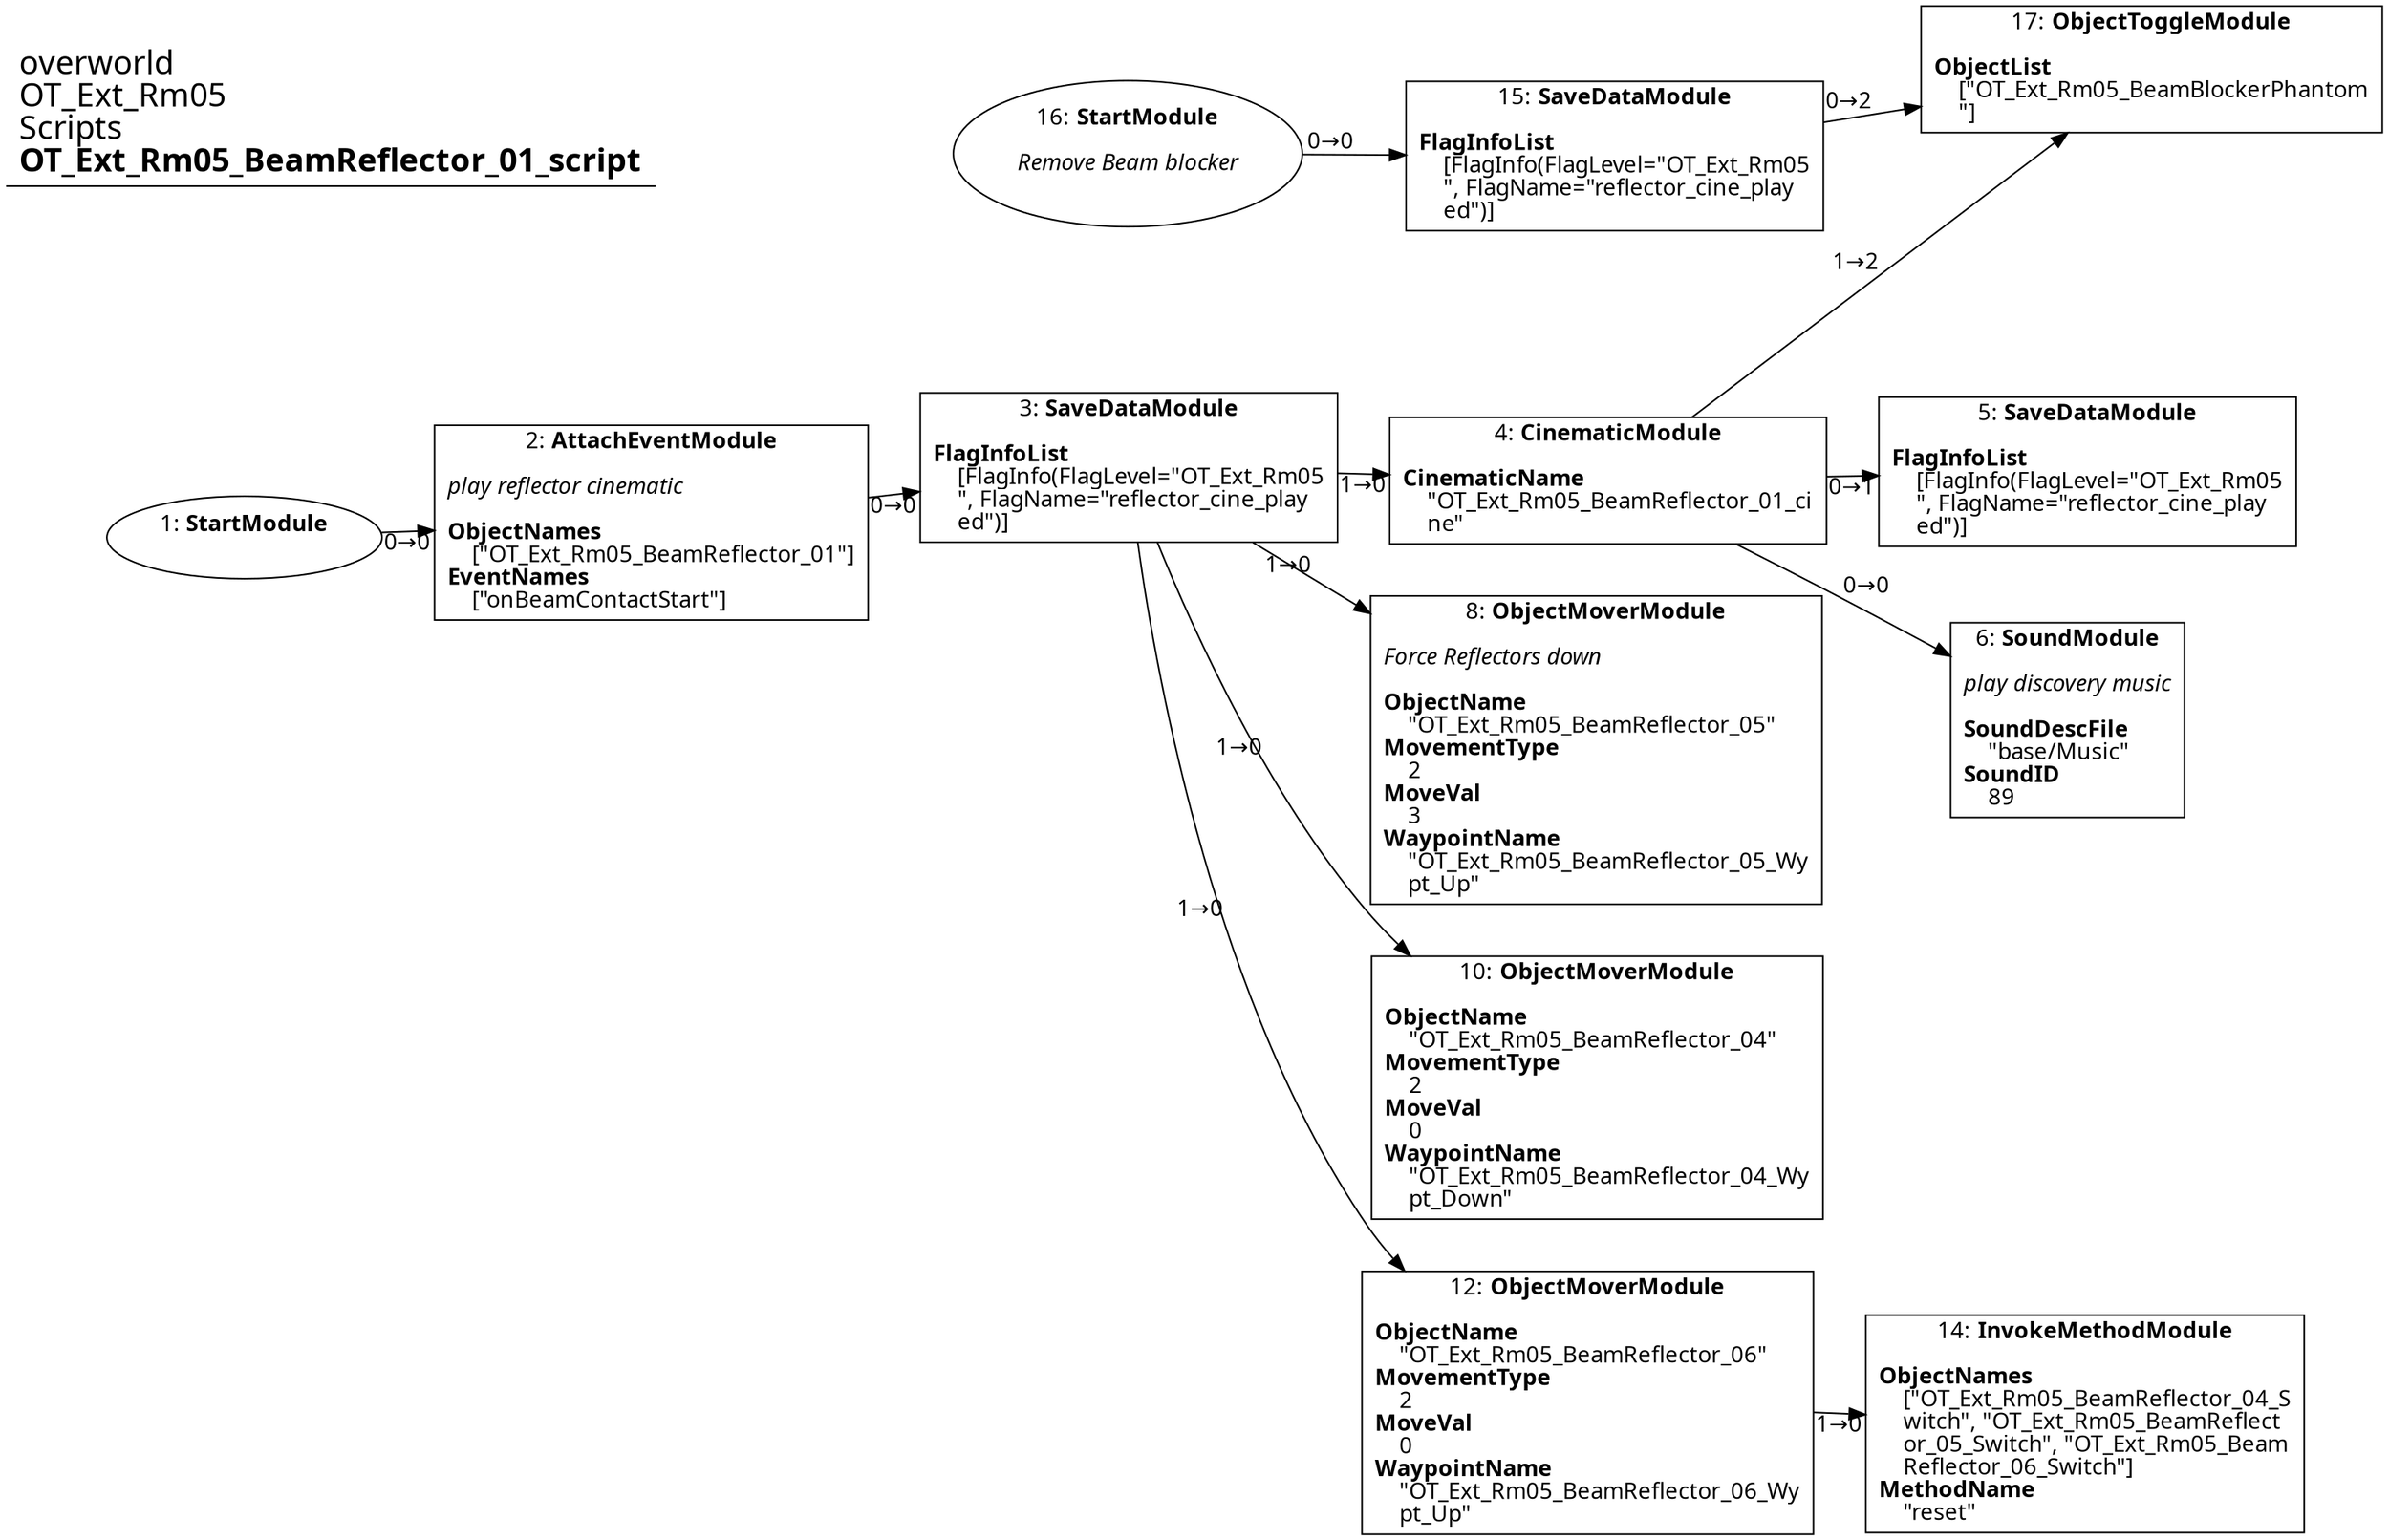 digraph {
    layout = fdp;
    overlap = prism;
    sep = "+16";
    splines = spline;

    node [ shape = box ];

    graph [ fontname = "Segoe UI" ];
    node [ fontname = "Segoe UI" ];
    edge [ fontname = "Segoe UI" ];

    1 [ label = <1: <b>StartModule</b><br/><br/>> ];
    1 [ shape = oval ]
    1 [ pos = "0.14400001,-0.147!" ];
    1 -> 2 [ label = "0→0" ];

    2 [ label = <2: <b>AttachEventModule</b><br/><br/><i>play reflector cinematic<br align="left"/></i><br align="left"/><b>ObjectNames</b><br align="left"/>    [&quot;OT_Ext_Rm05_BeamReflector_01&quot;]<br align="left"/><b>EventNames</b><br align="left"/>    [&quot;onBeamContactStart&quot;]<br align="left"/>> ];
    2 [ pos = "0.39000002,-0.147!" ];
    2 -> 3 [ label = "0→0" ];

    3 [ label = <3: <b>SaveDataModule</b><br/><br/><b>FlagInfoList</b><br align="left"/>    [FlagInfo(FlagLevel=&quot;OT_Ext_Rm05<br align="left"/>    &quot;, FlagName=&quot;reflector_cine_play<br align="left"/>    ed&quot;)]<br align="left"/>> ];
    3 [ pos = "0.70500004,-0.147!" ];
    3 -> 4 [ label = "1→0" ];
    3 -> 8 [ label = "1→0" ];
    3 -> 10 [ label = "1→0" ];
    3 -> 12 [ label = "1→0" ];

    4 [ label = <4: <b>CinematicModule</b><br/><br/><b>CinematicName</b><br align="left"/>    &quot;OT_Ext_Rm05_BeamReflector_01_ci<br align="left"/>    ne&quot;<br align="left"/>> ];
    4 [ pos = "0.95600003,-0.17!" ];
    4 -> 5 [ label = "0→1" ];
    4 -> 6 [ label = "0→0" ];
    4 -> 17 [ label = "1→2" ];

    5 [ label = <5: <b>SaveDataModule</b><br/><br/><b>FlagInfoList</b><br align="left"/>    [FlagInfo(FlagLevel=&quot;OT_Ext_Rm05<br align="left"/>    &quot;, FlagName=&quot;reflector_cine_play<br align="left"/>    ed&quot;)]<br align="left"/>> ];
    5 [ pos = "1.2270001,-0.147!" ];

    6 [ label = <6: <b>SoundModule</b><br/><br/><i>play discovery music<br align="left"/></i><br align="left"/><b>SoundDescFile</b><br align="left"/>    &quot;base/Music&quot;<br align="left"/><b>SoundID</b><br align="left"/>    89<br align="left"/>> ];
    6 [ pos = "1.228,-0.3!" ];

    8 [ label = <8: <b>ObjectMoverModule</b><br/><br/><i>Force Reflectors down<br align="left"/></i><br align="left"/><b>ObjectName</b><br align="left"/>    &quot;OT_Ext_Rm05_BeamReflector_05&quot;<br align="left"/><b>MovementType</b><br align="left"/>    2<br align="left"/><b>MoveVal</b><br align="left"/>    3<br align="left"/><b>WaypointName</b><br align="left"/>    &quot;OT_Ext_Rm05_BeamReflector_05_Wy<br align="left"/>    pt_Up&quot;<br align="left"/>> ];
    8 [ pos = "0.961,-0.305!" ];

    10 [ label = <10: <b>ObjectMoverModule</b><br/><br/><b>ObjectName</b><br align="left"/>    &quot;OT_Ext_Rm05_BeamReflector_04&quot;<br align="left"/><b>MovementType</b><br align="left"/>    2<br align="left"/><b>MoveVal</b><br align="left"/>    0<br align="left"/><b>WaypointName</b><br align="left"/>    &quot;OT_Ext_Rm05_BeamReflector_04_Wy<br align="left"/>    pt_Down&quot;<br align="left"/>> ];
    10 [ pos = "0.9620001,-0.462!" ];

    12 [ label = <12: <b>ObjectMoverModule</b><br/><br/><b>ObjectName</b><br align="left"/>    &quot;OT_Ext_Rm05_BeamReflector_06&quot;<br align="left"/><b>MovementType</b><br align="left"/>    2<br align="left"/><b>MoveVal</b><br align="left"/>    0<br align="left"/><b>WaypointName</b><br align="left"/>    &quot;OT_Ext_Rm05_BeamReflector_06_Wy<br align="left"/>    pt_Up&quot;<br align="left"/>> ];
    12 [ pos = "0.9620001,-0.62200004!" ];
    12 -> 14 [ label = "1→0" ];

    14 [ label = <14: <b>InvokeMethodModule</b><br/><br/><b>ObjectNames</b><br align="left"/>    [&quot;OT_Ext_Rm05_BeamReflector_04_S<br align="left"/>    witch&quot;, &quot;OT_Ext_Rm05_BeamReflect<br align="left"/>    or_05_Switch&quot;, &quot;OT_Ext_Rm05_Beam<br align="left"/>    Reflector_06_Switch&quot;]<br align="left"/><b>MethodName</b><br align="left"/>    &quot;reset&quot;<br align="left"/>> ];
    14 [ pos = "1.23,-0.64500004!" ];

    15 [ label = <15: <b>SaveDataModule</b><br/><br/><b>FlagInfoList</b><br align="left"/>    [FlagInfo(FlagLevel=&quot;OT_Ext_Rm05<br align="left"/>    &quot;, FlagName=&quot;reflector_cine_play<br align="left"/>    ed&quot;)]<br align="left"/>> ];
    15 [ pos = "0.957,0.148!" ];
    15 -> 17 [ label = "0→2" ];

    16 [ label = <16: <b>StartModule</b><br/><br/><i>Remove Beam blocker<br align="left"/></i><br align="left"/>> ];
    16 [ shape = oval ]
    16 [ pos = "0.70000005,0.148!" ];
    16 -> 15 [ label = "0→0" ];

    17 [ label = <17: <b>ObjectToggleModule</b><br/><br/><b>ObjectList</b><br align="left"/>    [&quot;OT_Ext_Rm05_BeamBlockerPhantom<br align="left"/>    &quot;]<br align="left"/>> ];
    17 [ pos = "1.23,0.194!" ];

    title [ pos = "0.143,0.19500001!" ];
    title [ shape = underline ];
    title [ label = <<font point-size="20">overworld<br align="left"/>OT_Ext_Rm05<br align="left"/>Scripts<br align="left"/><b>OT_Ext_Rm05_BeamReflector_01_script</b><br align="left"/></font>> ];
}
